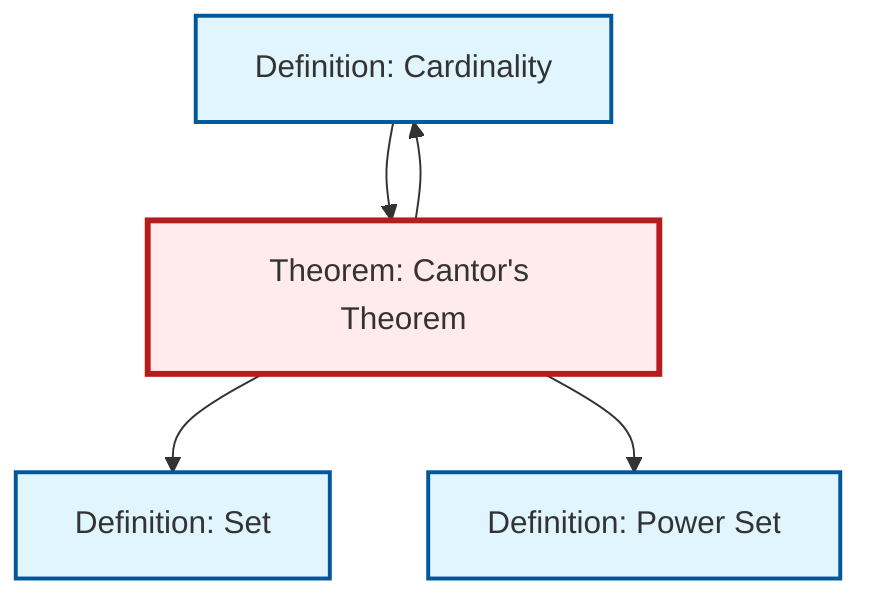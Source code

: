 graph TD
    classDef definition fill:#e1f5fe,stroke:#01579b,stroke-width:2px
    classDef theorem fill:#f3e5f5,stroke:#4a148c,stroke-width:2px
    classDef axiom fill:#fff3e0,stroke:#e65100,stroke-width:2px
    classDef example fill:#e8f5e9,stroke:#1b5e20,stroke-width:2px
    classDef current fill:#ffebee,stroke:#b71c1c,stroke-width:3px
    def-cardinality["Definition: Cardinality"]:::definition
    thm-cantor["Theorem: Cantor's Theorem"]:::theorem
    def-power-set["Definition: Power Set"]:::definition
    def-set["Definition: Set"]:::definition
    thm-cantor --> def-set
    def-cardinality --> thm-cantor
    thm-cantor --> def-power-set
    thm-cantor --> def-cardinality
    class thm-cantor current